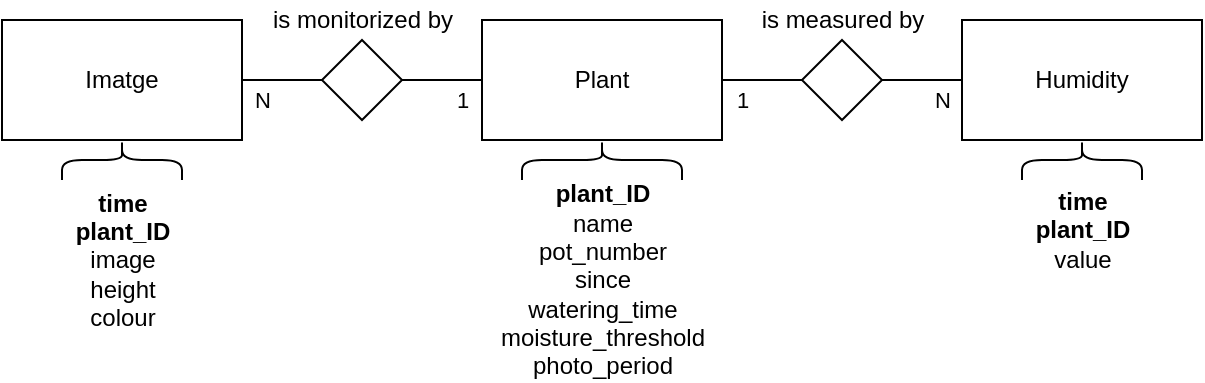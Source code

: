 <mxfile version="12.3.2" type="device" pages="1"><diagram id="Apz4Lfbfkk15lITuNThP" name="Page-1"><mxGraphModel dx="946" dy="725" grid="1" gridSize="10" guides="1" tooltips="1" connect="1" arrows="1" fold="1" page="1" pageScale="1" pageWidth="4681" pageHeight="3300" math="0" shadow="0"><root><mxCell id="0"/><mxCell id="1" parent="0"/><mxCell id="8Oz2ymbWYzQj0-ryH8TI-1" value="Humidity" style="rounded=0;whiteSpace=wrap;html=1;" parent="1" vertex="1"><mxGeometry x="640" y="200" width="120" height="60" as="geometry"/></mxCell><mxCell id="8Oz2ymbWYzQj0-ryH8TI-2" value="Plant" style="rounded=0;whiteSpace=wrap;html=1;" parent="1" vertex="1"><mxGeometry x="400" y="200" width="120" height="60" as="geometry"/></mxCell><mxCell id="8Oz2ymbWYzQj0-ryH8TI-6" value="N" style="edgeStyle=orthogonalEdgeStyle;rounded=0;orthogonalLoop=1;jettySize=auto;html=1;exitX=1;exitY=0.5;exitDx=0;exitDy=0;entryX=0;entryY=0.5;entryDx=0;entryDy=0;endArrow=none;endFill=0;" parent="1" source="8Oz2ymbWYzQj0-ryH8TI-3" target="8Oz2ymbWYzQj0-ryH8TI-5" edge="1"><mxGeometry x="-0.5" y="-10" relative="1" as="geometry"><mxPoint as="offset"/></mxGeometry></mxCell><mxCell id="8Oz2ymbWYzQj0-ryH8TI-3" value="Imatge" style="rounded=0;whiteSpace=wrap;html=1;" parent="1" vertex="1"><mxGeometry x="160" y="200" width="120" height="60" as="geometry"/></mxCell><mxCell id="8Oz2ymbWYzQj0-ryH8TI-7" value="1" style="edgeStyle=orthogonalEdgeStyle;rounded=0;orthogonalLoop=1;jettySize=auto;html=1;exitX=1;exitY=0.5;exitDx=0;exitDy=0;entryX=0;entryY=0.5;entryDx=0;entryDy=0;endArrow=none;endFill=0;" parent="1" source="8Oz2ymbWYzQj0-ryH8TI-5" target="8Oz2ymbWYzQj0-ryH8TI-2" edge="1"><mxGeometry x="0.5" y="-10" relative="1" as="geometry"><mxPoint as="offset"/></mxGeometry></mxCell><mxCell id="8Oz2ymbWYzQj0-ryH8TI-5" value="" style="rhombus;whiteSpace=wrap;html=1;" parent="1" vertex="1"><mxGeometry x="320" y="210" width="40" height="40" as="geometry"/></mxCell><mxCell id="8Oz2ymbWYzQj0-ryH8TI-9" value="1" style="edgeStyle=orthogonalEdgeStyle;rounded=0;orthogonalLoop=1;jettySize=auto;html=1;exitX=0;exitY=0.5;exitDx=0;exitDy=0;entryX=1;entryY=0.5;entryDx=0;entryDy=0;endArrow=none;endFill=0;" parent="1" source="8Oz2ymbWYzQj0-ryH8TI-8" target="8Oz2ymbWYzQj0-ryH8TI-2" edge="1"><mxGeometry x="0.5" y="10" relative="1" as="geometry"><mxPoint as="offset"/></mxGeometry></mxCell><mxCell id="8Oz2ymbWYzQj0-ryH8TI-10" value="N" style="edgeStyle=orthogonalEdgeStyle;rounded=0;orthogonalLoop=1;jettySize=auto;html=1;exitX=1;exitY=0.5;exitDx=0;exitDy=0;entryX=0;entryY=0.5;entryDx=0;entryDy=0;endArrow=none;endFill=0;" parent="1" source="8Oz2ymbWYzQj0-ryH8TI-8" target="8Oz2ymbWYzQj0-ryH8TI-1" edge="1"><mxGeometry x="0.5" y="-10" relative="1" as="geometry"><mxPoint as="offset"/></mxGeometry></mxCell><mxCell id="8Oz2ymbWYzQj0-ryH8TI-8" value="" style="rhombus;whiteSpace=wrap;html=1;" parent="1" vertex="1"><mxGeometry x="560" y="210" width="40" height="40" as="geometry"/></mxCell><mxCell id="8Oz2ymbWYzQj0-ryH8TI-11" value="is monitorized by" style="text;html=1;resizable=0;points=[];autosize=1;align=center;verticalAlign=top;spacingTop=-4;" parent="1" vertex="1"><mxGeometry x="285" y="190" width="110" height="20" as="geometry"/></mxCell><mxCell id="8Oz2ymbWYzQj0-ryH8TI-12" value="is measured by" style="text;html=1;resizable=0;points=[];autosize=1;align=center;verticalAlign=top;spacingTop=-4;" parent="1" vertex="1"><mxGeometry x="530" y="190" width="100" height="20" as="geometry"/></mxCell><mxCell id="Ek3UD2zq4yBYZ0raN8ID-1" value="" style="shape=curlyBracket;whiteSpace=wrap;html=1;rounded=1;rotation=90;" vertex="1" parent="1"><mxGeometry x="210" y="240" width="20" height="60" as="geometry"/></mxCell><mxCell id="Ek3UD2zq4yBYZ0raN8ID-2" value="&lt;b&gt;time&lt;br&gt;plant_ID&lt;/b&gt;&lt;br&gt;image&lt;br&gt;height&lt;br&gt;colour" style="text;html=1;align=center;verticalAlign=middle;resizable=0;points=[];;autosize=1;" vertex="1" parent="1"><mxGeometry x="190" y="280" width="60" height="80" as="geometry"/></mxCell><mxCell id="Ek3UD2zq4yBYZ0raN8ID-3" value="" style="shape=curlyBracket;whiteSpace=wrap;html=1;rounded=1;rotation=90;" vertex="1" parent="1"><mxGeometry x="450" y="230" width="20" height="80" as="geometry"/></mxCell><mxCell id="Ek3UD2zq4yBYZ0raN8ID-4" value="&lt;b&gt;plant_ID&lt;/b&gt;&lt;br&gt;name&lt;br&gt;pot_number&lt;br&gt;since&lt;br&gt;watering_time&lt;br&gt;moisture_threshold&lt;br&gt;photo_period" style="text;html=1;align=center;verticalAlign=middle;resizable=0;points=[];;autosize=1;" vertex="1" parent="1"><mxGeometry x="400" y="280" width="120" height="100" as="geometry"/></mxCell><mxCell id="Ek3UD2zq4yBYZ0raN8ID-5" value="" style="shape=curlyBracket;whiteSpace=wrap;html=1;rounded=1;rotation=90;" vertex="1" parent="1"><mxGeometry x="690" y="240" width="20" height="60" as="geometry"/></mxCell><mxCell id="Ek3UD2zq4yBYZ0raN8ID-6" value="&lt;b&gt;time&lt;/b&gt;&lt;br&gt;&lt;b&gt;plant_ID&lt;/b&gt;&lt;br&gt;value" style="text;html=1;align=center;verticalAlign=middle;resizable=0;points=[];;autosize=1;" vertex="1" parent="1"><mxGeometry x="670" y="280" width="60" height="50" as="geometry"/></mxCell></root></mxGraphModel></diagram></mxfile>